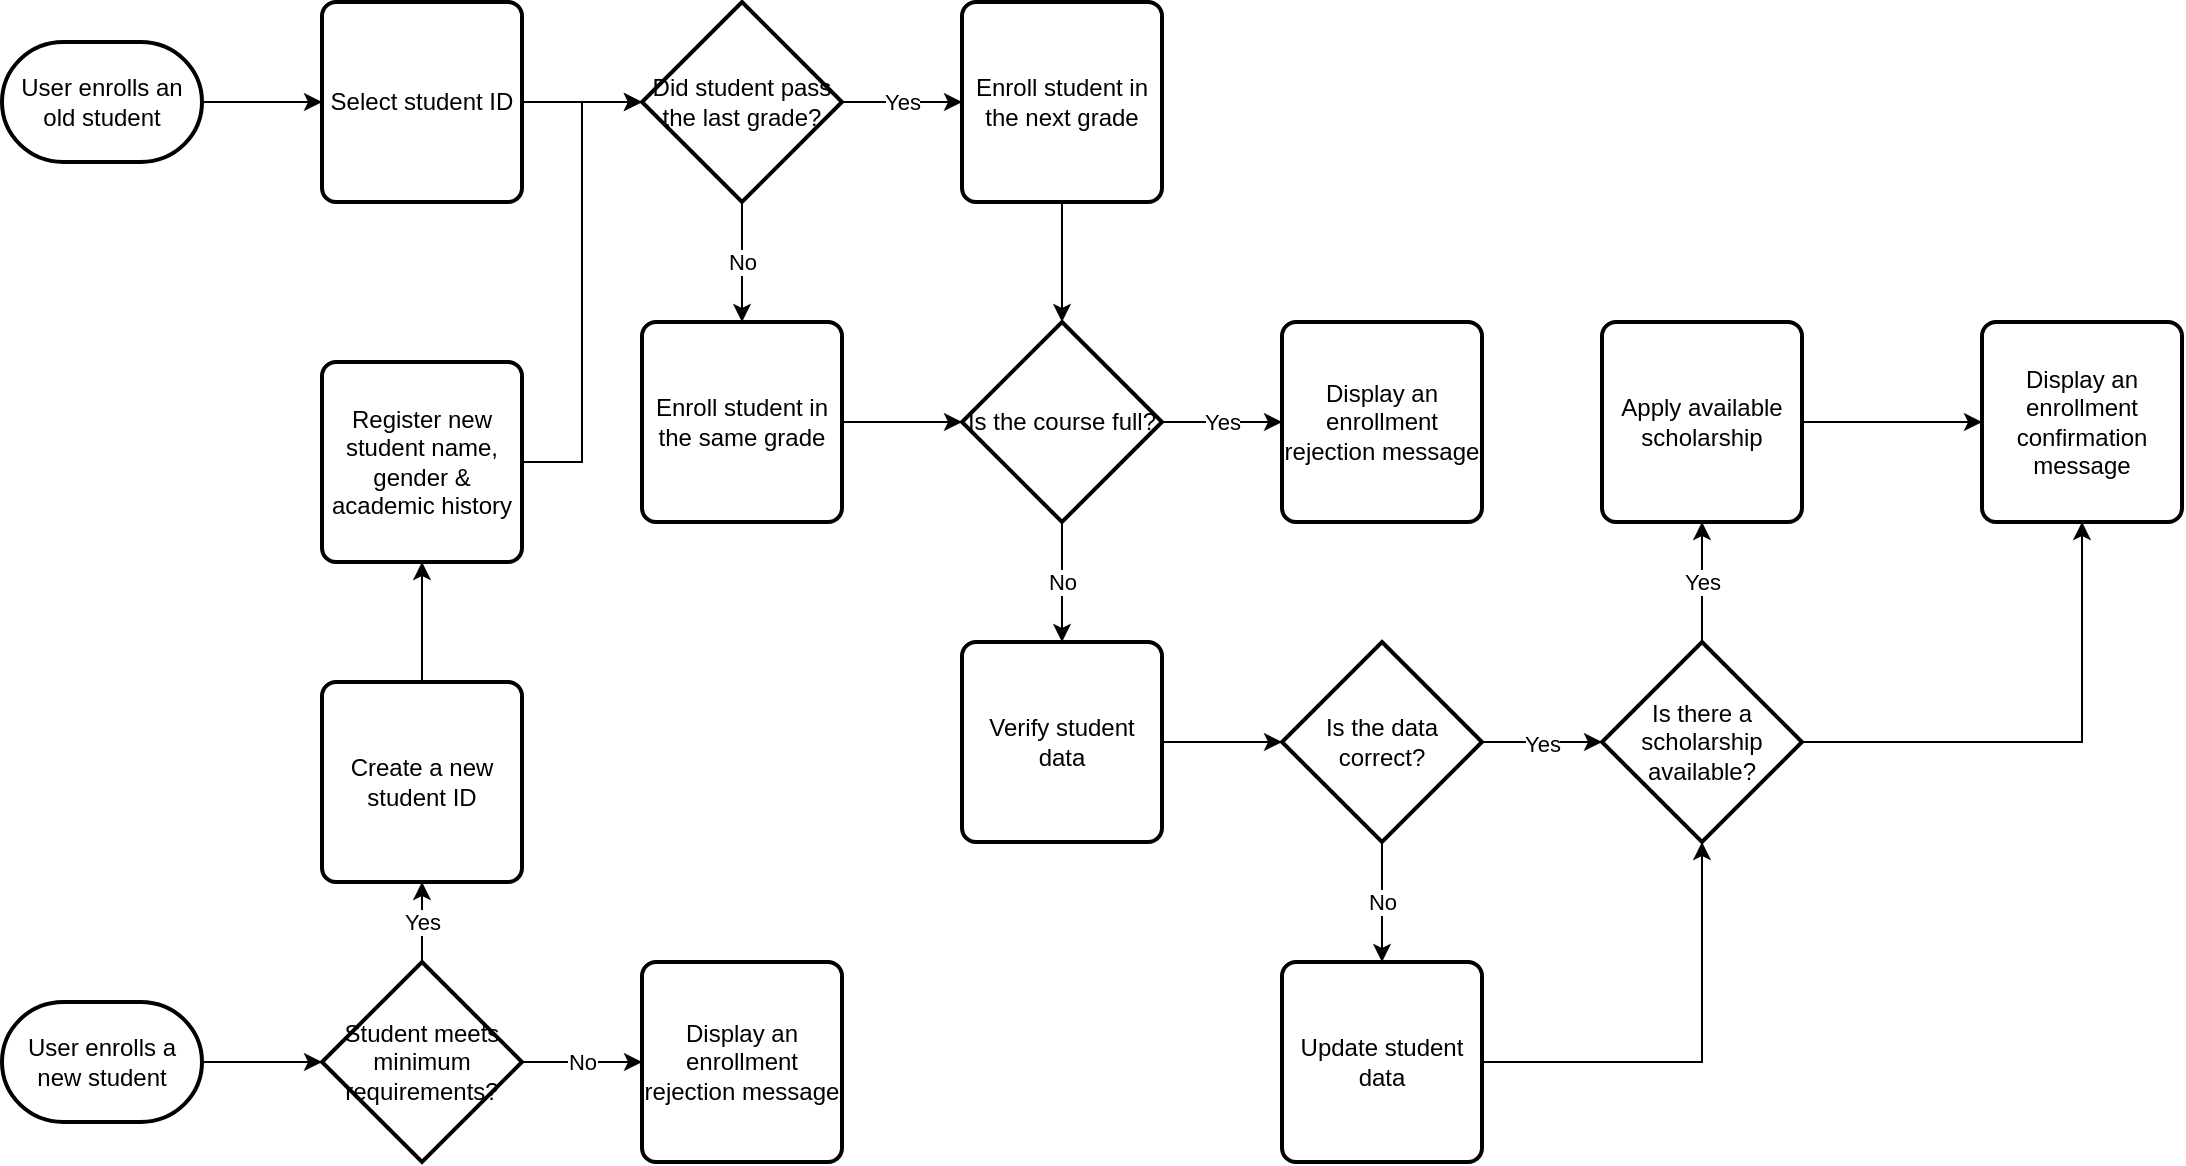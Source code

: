 <mxfile version="20.0.1" type="device"><diagram id="UG5Rl6qhFiJa6OOcbmfb" name="Page-1"><mxGraphModel dx="1004" dy="555" grid="1" gridSize="10" guides="1" tooltips="1" connect="1" arrows="1" fold="1" page="1" pageScale="1" pageWidth="827" pageHeight="1169" math="0" shadow="0"><root><mxCell id="0"/><mxCell id="1" parent="0"/><mxCell id="wbysi5ZgxKQVvkys6UBZ-7" style="edgeStyle=orthogonalEdgeStyle;rounded=0;orthogonalLoop=1;jettySize=auto;html=1;" parent="1" source="wbysi5ZgxKQVvkys6UBZ-1" target="wbysi5ZgxKQVvkys6UBZ-6" edge="1"><mxGeometry relative="1" as="geometry"/></mxCell><mxCell id="wbysi5ZgxKQVvkys6UBZ-1" value="User enrolls an old student" style="strokeWidth=2;html=1;shape=mxgraph.flowchart.terminator;whiteSpace=wrap;" parent="1" vertex="1"><mxGeometry x="40" y="60" width="100" height="60" as="geometry"/></mxCell><mxCell id="wbysi5ZgxKQVvkys6UBZ-10" value="Yes" style="edgeStyle=orthogonalEdgeStyle;rounded=0;orthogonalLoop=1;jettySize=auto;html=1;entryX=0;entryY=0.5;entryDx=0;entryDy=0;" parent="1" source="wbysi5ZgxKQVvkys6UBZ-4" target="wbysi5ZgxKQVvkys6UBZ-9" edge="1"><mxGeometry relative="1" as="geometry"/></mxCell><mxCell id="wbysi5ZgxKQVvkys6UBZ-12" value="No" style="edgeStyle=orthogonalEdgeStyle;rounded=0;orthogonalLoop=1;jettySize=auto;html=1;entryX=0.5;entryY=0;entryDx=0;entryDy=0;" parent="1" source="wbysi5ZgxKQVvkys6UBZ-4" target="wbysi5ZgxKQVvkys6UBZ-11" edge="1"><mxGeometry relative="1" as="geometry"/></mxCell><mxCell id="wbysi5ZgxKQVvkys6UBZ-4" value="Did student pass the last grade?" style="strokeWidth=2;html=1;shape=mxgraph.flowchart.decision;whiteSpace=wrap;" parent="1" vertex="1"><mxGeometry x="360" y="40" width="100" height="100" as="geometry"/></mxCell><mxCell id="wbysi5ZgxKQVvkys6UBZ-8" style="edgeStyle=orthogonalEdgeStyle;rounded=0;orthogonalLoop=1;jettySize=auto;html=1;entryX=0;entryY=0.5;entryDx=0;entryDy=0;entryPerimeter=0;" parent="1" source="wbysi5ZgxKQVvkys6UBZ-6" target="wbysi5ZgxKQVvkys6UBZ-4" edge="1"><mxGeometry relative="1" as="geometry"/></mxCell><mxCell id="wbysi5ZgxKQVvkys6UBZ-6" value="Select student ID" style="rounded=1;whiteSpace=wrap;html=1;absoluteArcSize=1;arcSize=14;strokeWidth=2;" parent="1" vertex="1"><mxGeometry x="200" y="40" width="100" height="100" as="geometry"/></mxCell><mxCell id="wbysi5ZgxKQVvkys6UBZ-15" style="edgeStyle=orthogonalEdgeStyle;rounded=0;orthogonalLoop=1;jettySize=auto;html=1;entryX=0.5;entryY=0;entryDx=0;entryDy=0;entryPerimeter=0;" parent="1" source="wbysi5ZgxKQVvkys6UBZ-9" target="wbysi5ZgxKQVvkys6UBZ-13" edge="1"><mxGeometry relative="1" as="geometry"/></mxCell><mxCell id="wbysi5ZgxKQVvkys6UBZ-9" value="Enroll student in the next grade" style="rounded=1;whiteSpace=wrap;html=1;absoluteArcSize=1;arcSize=14;strokeWidth=2;" parent="1" vertex="1"><mxGeometry x="520" y="40" width="100" height="100" as="geometry"/></mxCell><mxCell id="wbysi5ZgxKQVvkys6UBZ-14" style="edgeStyle=orthogonalEdgeStyle;rounded=0;orthogonalLoop=1;jettySize=auto;html=1;" parent="1" source="wbysi5ZgxKQVvkys6UBZ-11" target="wbysi5ZgxKQVvkys6UBZ-13" edge="1"><mxGeometry relative="1" as="geometry"/></mxCell><mxCell id="wbysi5ZgxKQVvkys6UBZ-11" value="&lt;span style=&quot;&quot;&gt;Enroll student in the same grade&lt;/span&gt;" style="rounded=1;whiteSpace=wrap;html=1;absoluteArcSize=1;arcSize=14;strokeWidth=2;" parent="1" vertex="1"><mxGeometry x="360" y="200" width="100" height="100" as="geometry"/></mxCell><mxCell id="wbysi5ZgxKQVvkys6UBZ-17" value="No" style="edgeStyle=orthogonalEdgeStyle;rounded=0;orthogonalLoop=1;jettySize=auto;html=1;entryX=0.5;entryY=0;entryDx=0;entryDy=0;" parent="1" source="wbysi5ZgxKQVvkys6UBZ-13" target="wbysi5ZgxKQVvkys6UBZ-16" edge="1"><mxGeometry relative="1" as="geometry"/></mxCell><mxCell id="wbysi5ZgxKQVvkys6UBZ-19" value="Yes" style="edgeStyle=orthogonalEdgeStyle;rounded=0;orthogonalLoop=1;jettySize=auto;html=1;" parent="1" source="wbysi5ZgxKQVvkys6UBZ-13" target="wbysi5ZgxKQVvkys6UBZ-18" edge="1"><mxGeometry relative="1" as="geometry"/></mxCell><mxCell id="wbysi5ZgxKQVvkys6UBZ-13" value="Is the course full?" style="strokeWidth=2;html=1;shape=mxgraph.flowchart.decision;whiteSpace=wrap;" parent="1" vertex="1"><mxGeometry x="520" y="200" width="100" height="100" as="geometry"/></mxCell><mxCell id="wbysi5ZgxKQVvkys6UBZ-21" style="edgeStyle=orthogonalEdgeStyle;rounded=0;orthogonalLoop=1;jettySize=auto;html=1;entryX=0;entryY=0.5;entryDx=0;entryDy=0;entryPerimeter=0;" parent="1" source="wbysi5ZgxKQVvkys6UBZ-16" target="wbysi5ZgxKQVvkys6UBZ-20" edge="1"><mxGeometry relative="1" as="geometry"/></mxCell><mxCell id="wbysi5ZgxKQVvkys6UBZ-16" value="Verify student data" style="rounded=1;whiteSpace=wrap;html=1;absoluteArcSize=1;arcSize=14;strokeWidth=2;" parent="1" vertex="1"><mxGeometry x="520" y="360" width="100" height="100" as="geometry"/></mxCell><mxCell id="wbysi5ZgxKQVvkys6UBZ-18" value="&lt;span style=&quot;&quot;&gt;Display an enrollment rejection message&lt;/span&gt;" style="rounded=1;whiteSpace=wrap;html=1;absoluteArcSize=1;arcSize=14;strokeWidth=2;" parent="1" vertex="1"><mxGeometry x="680" y="200" width="100" height="100" as="geometry"/></mxCell><mxCell id="wbysi5ZgxKQVvkys6UBZ-23" value="No" style="edgeStyle=orthogonalEdgeStyle;rounded=0;orthogonalLoop=1;jettySize=auto;html=1;entryX=0.5;entryY=0;entryDx=0;entryDy=0;" parent="1" source="wbysi5ZgxKQVvkys6UBZ-20" target="wbysi5ZgxKQVvkys6UBZ-22" edge="1"><mxGeometry relative="1" as="geometry"/></mxCell><mxCell id="wbysi5ZgxKQVvkys6UBZ-25" value="Yes" style="edgeStyle=orthogonalEdgeStyle;rounded=0;orthogonalLoop=1;jettySize=auto;html=1;entryX=0;entryY=0.5;entryDx=0;entryDy=0;" parent="1" source="wbysi5ZgxKQVvkys6UBZ-20" edge="1"><mxGeometry relative="1" as="geometry"><mxPoint x="840" y="410" as="targetPoint"/></mxGeometry></mxCell><mxCell id="wbysi5ZgxKQVvkys6UBZ-20" value="Is the data correct?" style="strokeWidth=2;html=1;shape=mxgraph.flowchart.decision;whiteSpace=wrap;" parent="1" vertex="1"><mxGeometry x="680" y="360" width="100" height="100" as="geometry"/></mxCell><mxCell id="wbysi5ZgxKQVvkys6UBZ-44" style="edgeStyle=orthogonalEdgeStyle;rounded=0;orthogonalLoop=1;jettySize=auto;html=1;exitX=1;exitY=0.5;exitDx=0;exitDy=0;entryX=0.5;entryY=1;entryDx=0;entryDy=0;entryPerimeter=0;" parent="1" source="wbysi5ZgxKQVvkys6UBZ-22" target="wbysi5ZgxKQVvkys6UBZ-26" edge="1"><mxGeometry relative="1" as="geometry"/></mxCell><mxCell id="wbysi5ZgxKQVvkys6UBZ-22" value="Update student data" style="rounded=1;whiteSpace=wrap;html=1;absoluteArcSize=1;arcSize=14;strokeWidth=2;" parent="1" vertex="1"><mxGeometry x="680" y="520" width="100" height="100" as="geometry"/></mxCell><mxCell id="wbysi5ZgxKQVvkys6UBZ-28" value="Yes" style="edgeStyle=orthogonalEdgeStyle;rounded=0;orthogonalLoop=1;jettySize=auto;html=1;" parent="1" source="wbysi5ZgxKQVvkys6UBZ-26" target="wbysi5ZgxKQVvkys6UBZ-27" edge="1"><mxGeometry relative="1" as="geometry"/></mxCell><mxCell id="zE1xsAJqM9GydxXh_QLe-2" style="edgeStyle=orthogonalEdgeStyle;rounded=0;orthogonalLoop=1;jettySize=auto;html=1;entryX=0.5;entryY=1;entryDx=0;entryDy=0;" edge="1" parent="1" source="wbysi5ZgxKQVvkys6UBZ-26" target="wbysi5ZgxKQVvkys6UBZ-31"><mxGeometry relative="1" as="geometry"/></mxCell><mxCell id="wbysi5ZgxKQVvkys6UBZ-26" value="Is there a scholarship available?" style="strokeWidth=2;html=1;shape=mxgraph.flowchart.decision;whiteSpace=wrap;" parent="1" vertex="1"><mxGeometry x="840" y="360" width="100" height="100" as="geometry"/></mxCell><mxCell id="wbysi5ZgxKQVvkys6UBZ-32" style="edgeStyle=orthogonalEdgeStyle;rounded=0;orthogonalLoop=1;jettySize=auto;html=1;entryX=0;entryY=0.5;entryDx=0;entryDy=0;" parent="1" source="wbysi5ZgxKQVvkys6UBZ-27" target="wbysi5ZgxKQVvkys6UBZ-31" edge="1"><mxGeometry relative="1" as="geometry"/></mxCell><mxCell id="wbysi5ZgxKQVvkys6UBZ-27" value="Apply available scholarship" style="rounded=1;whiteSpace=wrap;html=1;absoluteArcSize=1;arcSize=14;strokeWidth=2;" parent="1" vertex="1"><mxGeometry x="840" y="200" width="100" height="100" as="geometry"/></mxCell><mxCell id="wbysi5ZgxKQVvkys6UBZ-31" value="Display an enrollment confirmation message" style="rounded=1;whiteSpace=wrap;html=1;absoluteArcSize=1;arcSize=14;strokeWidth=2;" parent="1" vertex="1"><mxGeometry x="1030" y="200" width="100" height="100" as="geometry"/></mxCell><mxCell id="wbysi5ZgxKQVvkys6UBZ-35" style="edgeStyle=orthogonalEdgeStyle;rounded=0;orthogonalLoop=1;jettySize=auto;html=1;entryX=0;entryY=0.5;entryDx=0;entryDy=0;entryPerimeter=0;" parent="1" source="wbysi5ZgxKQVvkys6UBZ-33" target="wbysi5ZgxKQVvkys6UBZ-34" edge="1"><mxGeometry relative="1" as="geometry"/></mxCell><mxCell id="wbysi5ZgxKQVvkys6UBZ-33" value="User enrolls a new student" style="strokeWidth=2;html=1;shape=mxgraph.flowchart.terminator;whiteSpace=wrap;" parent="1" vertex="1"><mxGeometry x="40" y="540" width="100" height="60" as="geometry"/></mxCell><mxCell id="wbysi5ZgxKQVvkys6UBZ-39" value="Yes" style="edgeStyle=orthogonalEdgeStyle;rounded=0;orthogonalLoop=1;jettySize=auto;html=1;entryX=0.5;entryY=1;entryDx=0;entryDy=0;" parent="1" source="wbysi5ZgxKQVvkys6UBZ-34" target="wbysi5ZgxKQVvkys6UBZ-38" edge="1"><mxGeometry relative="1" as="geometry"/></mxCell><mxCell id="wbysi5ZgxKQVvkys6UBZ-42" value="No" style="edgeStyle=orthogonalEdgeStyle;rounded=0;orthogonalLoop=1;jettySize=auto;html=1;" parent="1" source="wbysi5ZgxKQVvkys6UBZ-34" target="wbysi5ZgxKQVvkys6UBZ-36" edge="1"><mxGeometry relative="1" as="geometry"/></mxCell><mxCell id="wbysi5ZgxKQVvkys6UBZ-34" value="Student meets minimum requirements?" style="strokeWidth=2;html=1;shape=mxgraph.flowchart.decision;whiteSpace=wrap;" parent="1" vertex="1"><mxGeometry x="200" y="520" width="100" height="100" as="geometry"/></mxCell><mxCell id="wbysi5ZgxKQVvkys6UBZ-36" value="&lt;span style=&quot;&quot;&gt;Display an enrollment rejection message&lt;/span&gt;" style="rounded=1;whiteSpace=wrap;html=1;absoluteArcSize=1;arcSize=14;strokeWidth=2;" parent="1" vertex="1"><mxGeometry x="360" y="520" width="100" height="100" as="geometry"/></mxCell><mxCell id="wbysi5ZgxKQVvkys6UBZ-41" style="edgeStyle=orthogonalEdgeStyle;rounded=0;orthogonalLoop=1;jettySize=auto;html=1;entryX=0.5;entryY=1;entryDx=0;entryDy=0;" parent="1" source="wbysi5ZgxKQVvkys6UBZ-38" target="wbysi5ZgxKQVvkys6UBZ-40" edge="1"><mxGeometry relative="1" as="geometry"/></mxCell><mxCell id="wbysi5ZgxKQVvkys6UBZ-38" value="Create a new student ID" style="rounded=1;whiteSpace=wrap;html=1;absoluteArcSize=1;arcSize=14;strokeWidth=2;" parent="1" vertex="1"><mxGeometry x="200" y="380" width="100" height="100" as="geometry"/></mxCell><mxCell id="wbysi5ZgxKQVvkys6UBZ-43" style="edgeStyle=orthogonalEdgeStyle;rounded=0;orthogonalLoop=1;jettySize=auto;html=1;entryX=0;entryY=0.5;entryDx=0;entryDy=0;entryPerimeter=0;" parent="1" source="wbysi5ZgxKQVvkys6UBZ-40" target="wbysi5ZgxKQVvkys6UBZ-4" edge="1"><mxGeometry relative="1" as="geometry"/></mxCell><mxCell id="wbysi5ZgxKQVvkys6UBZ-40" value="Register new student name, gender &amp;amp; academic history" style="rounded=1;whiteSpace=wrap;html=1;absoluteArcSize=1;arcSize=14;strokeWidth=2;" parent="1" vertex="1"><mxGeometry x="200" y="220" width="100" height="100" as="geometry"/></mxCell></root></mxGraphModel></diagram></mxfile>